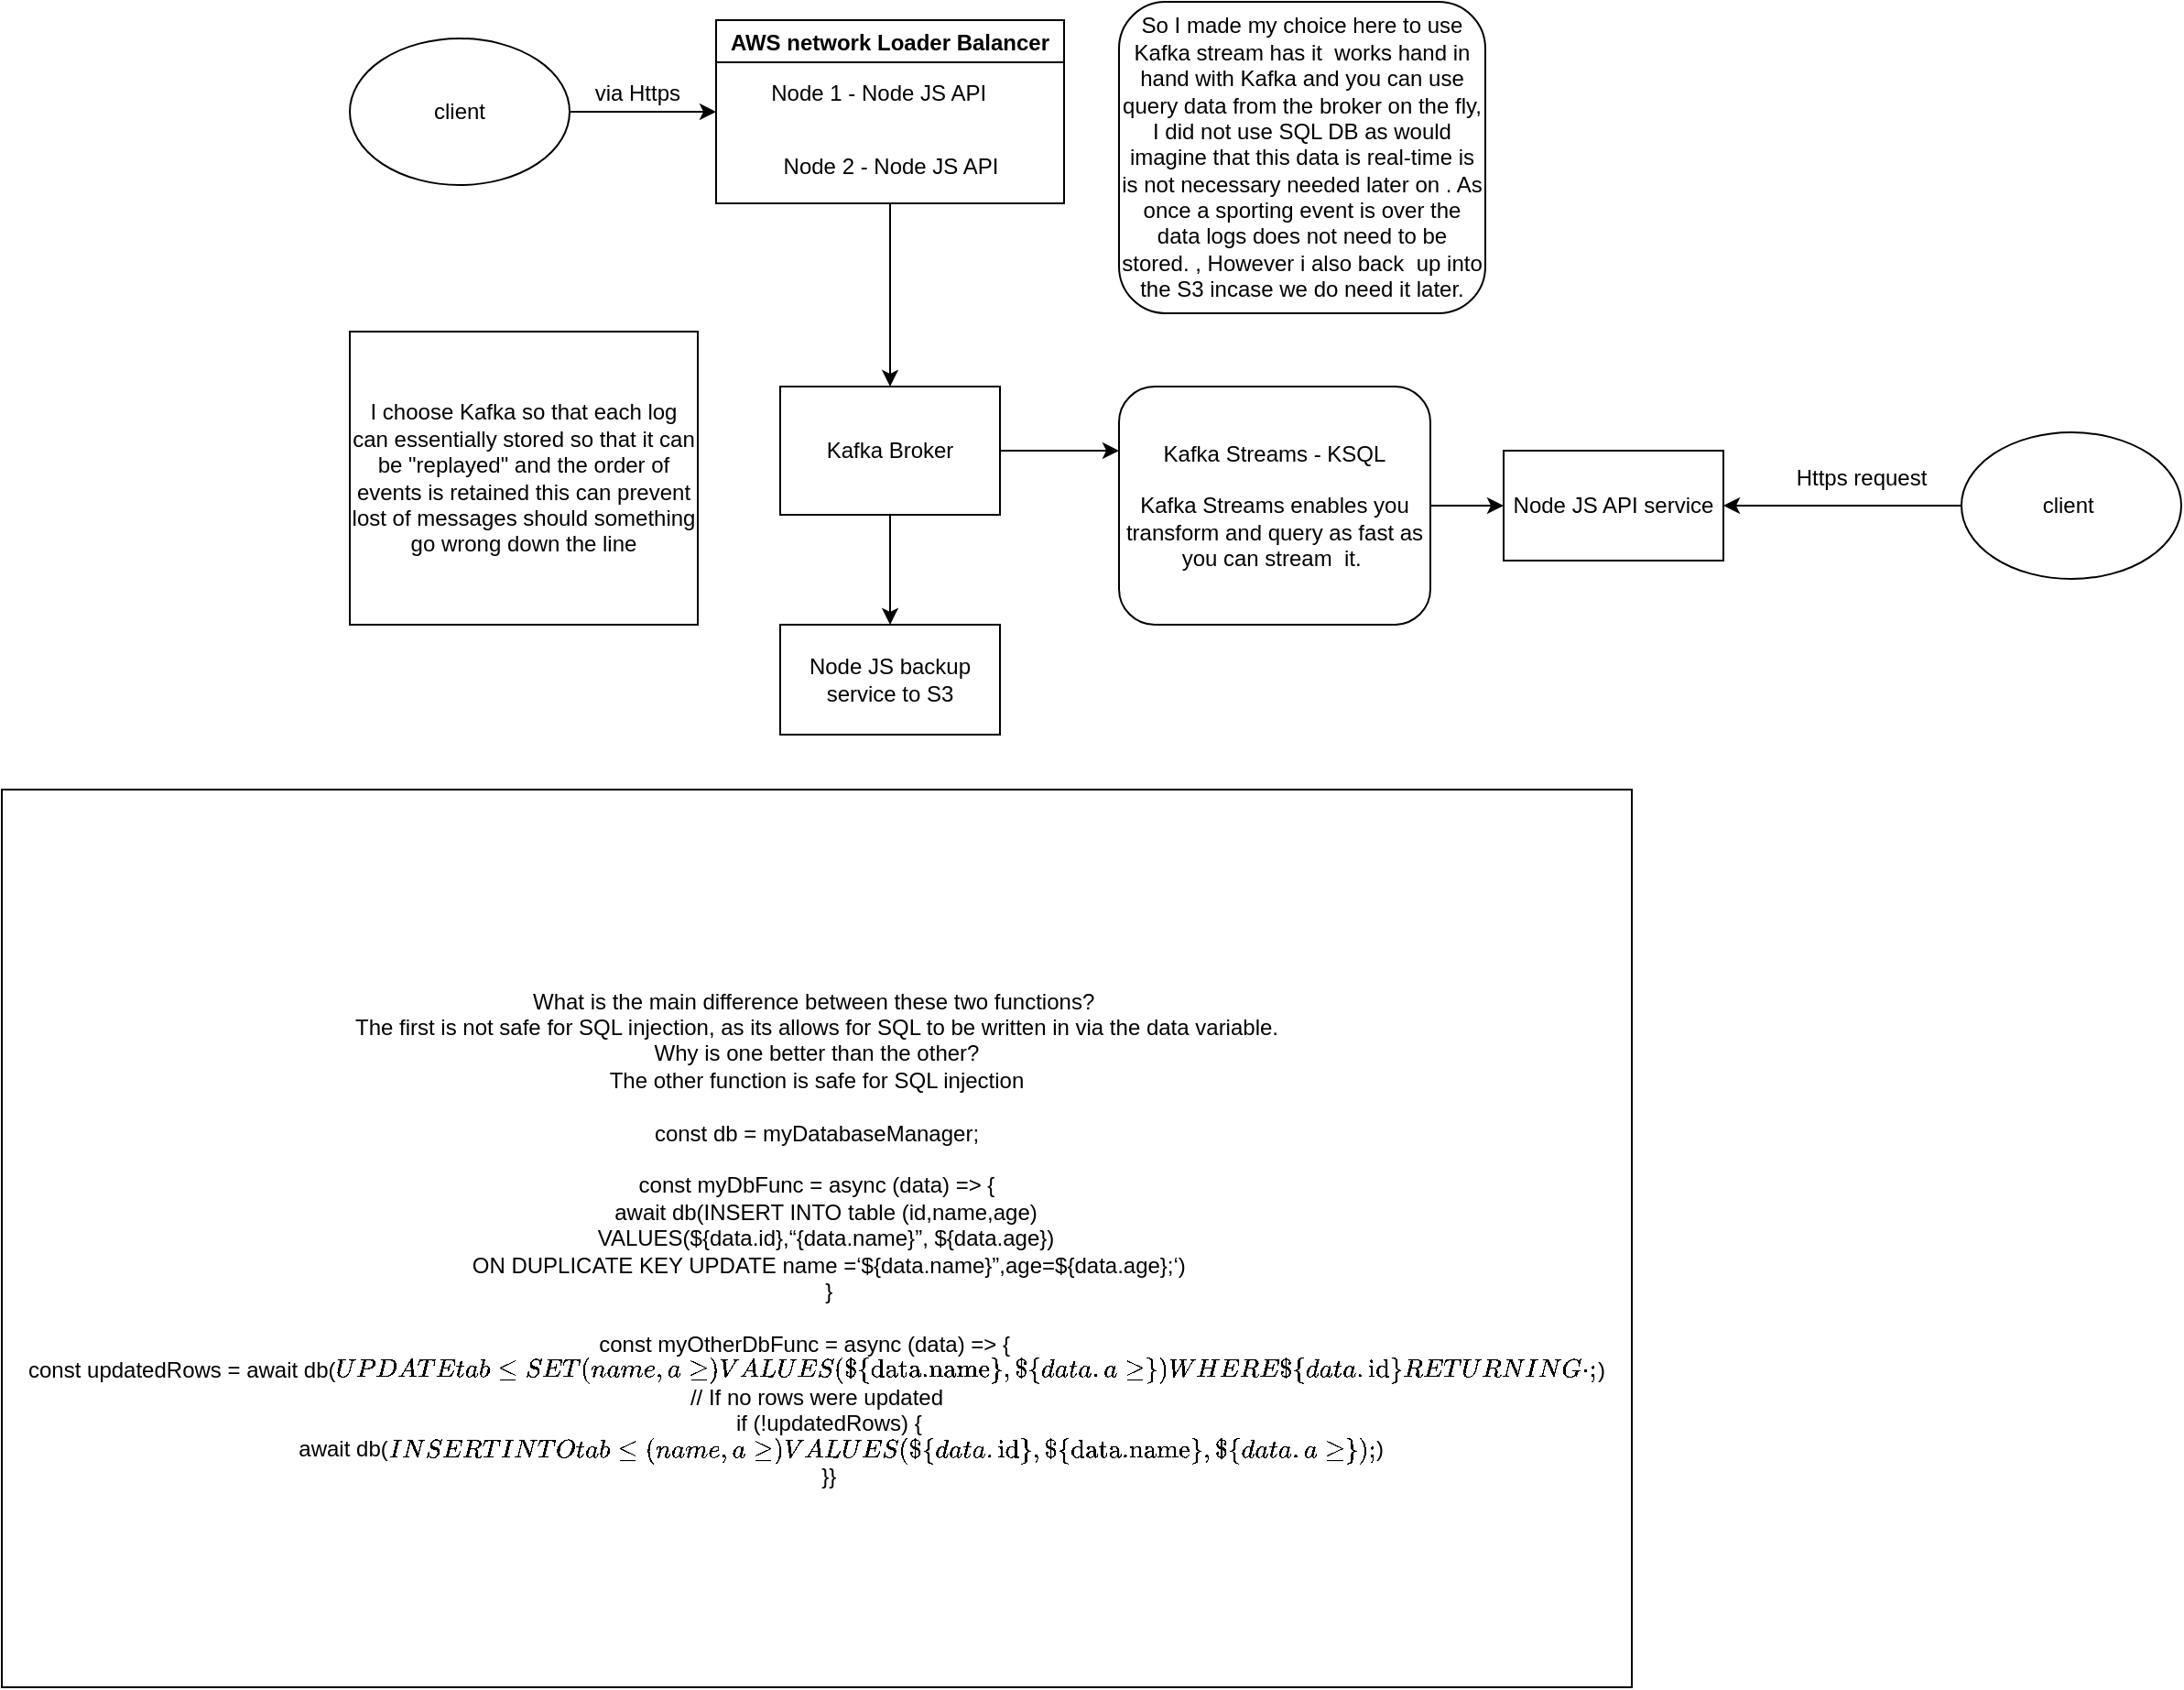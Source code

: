 <mxfile version="13.8.8" type="github">
  <diagram name="Page-1" id="74e2e168-ea6b-b213-b513-2b3c1d86103e">
    <mxGraphModel dx="2522" dy="794" grid="1" gridSize="10" guides="1" tooltips="1" connect="1" arrows="1" fold="1" page="1" pageScale="1" pageWidth="1100" pageHeight="850" background="#ffffff" math="0" shadow="0">
      <root>
        <mxCell id="0" />
        <mxCell id="1" parent="0" />
        <mxCell id="QSz69-KZC1hkT4Da6_BA-25" style="edgeStyle=orthogonalEdgeStyle;rounded=0;orthogonalLoop=1;jettySize=auto;html=1;exitX=0.5;exitY=1;exitDx=0;exitDy=0;entryX=0.5;entryY=0;entryDx=0;entryDy=0;" edge="1" parent="1" source="QSz69-KZC1hkT4Da6_BA-5" target="QSz69-KZC1hkT4Da6_BA-21">
          <mxGeometry relative="1" as="geometry" />
        </mxCell>
        <mxCell id="QSz69-KZC1hkT4Da6_BA-5" value="AWS network Loader Balancer" style="swimlane;" vertex="1" parent="1">
          <mxGeometry x="230" y="130" width="190" height="100" as="geometry" />
        </mxCell>
        <mxCell id="QSz69-KZC1hkT4Da6_BA-6" value="Node 1 - Node JS API&amp;nbsp;&lt;br&gt;" style="text;html=1;align=center;verticalAlign=middle;resizable=0;points=[];autosize=1;" vertex="1" parent="QSz69-KZC1hkT4Da6_BA-5">
          <mxGeometry x="20" y="30" width="140" height="20" as="geometry" />
        </mxCell>
        <mxCell id="QSz69-KZC1hkT4Da6_BA-7" value="Node 2 - Node JS API" style="text;html=1;align=center;verticalAlign=middle;resizable=0;points=[];autosize=1;" vertex="1" parent="QSz69-KZC1hkT4Da6_BA-5">
          <mxGeometry x="30" y="70" width="130" height="20" as="geometry" />
        </mxCell>
        <mxCell id="QSz69-KZC1hkT4Da6_BA-11" style="edgeStyle=orthogonalEdgeStyle;rounded=0;orthogonalLoop=1;jettySize=auto;html=1;entryX=0;entryY=0.5;entryDx=0;entryDy=0;" edge="1" parent="1" source="QSz69-KZC1hkT4Da6_BA-9" target="QSz69-KZC1hkT4Da6_BA-5">
          <mxGeometry relative="1" as="geometry">
            <Array as="points">
              <mxPoint x="180" y="180" />
              <mxPoint x="180" y="180" />
            </Array>
          </mxGeometry>
        </mxCell>
        <mxCell id="QSz69-KZC1hkT4Da6_BA-9" value="client" style="ellipse;whiteSpace=wrap;html=1;" vertex="1" parent="1">
          <mxGeometry x="30" y="140" width="120" height="80" as="geometry" />
        </mxCell>
        <mxCell id="QSz69-KZC1hkT4Da6_BA-17" value="&amp;nbsp;via Https" style="text;html=1;align=center;verticalAlign=middle;resizable=0;points=[];autosize=1;" vertex="1" parent="1">
          <mxGeometry x="150" y="160" width="70" height="20" as="geometry" />
        </mxCell>
        <mxCell id="QSz69-KZC1hkT4Da6_BA-32" style="edgeStyle=orthogonalEdgeStyle;rounded=0;orthogonalLoop=1;jettySize=auto;html=1;exitX=0.5;exitY=1;exitDx=0;exitDy=0;entryX=0.5;entryY=0;entryDx=0;entryDy=0;" edge="1" parent="1" source="QSz69-KZC1hkT4Da6_BA-21" target="QSz69-KZC1hkT4Da6_BA-30">
          <mxGeometry relative="1" as="geometry" />
        </mxCell>
        <mxCell id="QSz69-KZC1hkT4Da6_BA-21" value="Kafka Broker" style="rounded=0;whiteSpace=wrap;html=1;" vertex="1" parent="1">
          <mxGeometry x="265" y="330" width="120" height="70" as="geometry" />
        </mxCell>
        <mxCell id="QSz69-KZC1hkT4Da6_BA-26" value="" style="endArrow=classic;html=1;exitX=1;exitY=0.5;exitDx=0;exitDy=0;" edge="1" parent="1" source="QSz69-KZC1hkT4Da6_BA-21">
          <mxGeometry width="50" height="50" relative="1" as="geometry">
            <mxPoint x="520" y="330" as="sourcePoint" />
            <mxPoint x="450" y="365" as="targetPoint" />
          </mxGeometry>
        </mxCell>
        <mxCell id="QSz69-KZC1hkT4Da6_BA-27" value="I choose Kafka so that each log can essentially stored so that it can be &quot;replayed&quot; and the order of events is retained this can prevent lost of messages should something go wrong down the line" style="rounded=0;whiteSpace=wrap;html=1;" vertex="1" parent="1">
          <mxGeometry x="30" y="300" width="190" height="160" as="geometry" />
        </mxCell>
        <mxCell id="QSz69-KZC1hkT4Da6_BA-28" value="Kafka Streams - KSQL&lt;br&gt;&lt;br&gt;Kafka Streams enables you transform and query as fast as you can stream&amp;nbsp; it.&amp;nbsp;" style="rounded=1;whiteSpace=wrap;html=1;" vertex="1" parent="1">
          <mxGeometry x="450" y="330" width="170" height="130" as="geometry" />
        </mxCell>
        <mxCell id="QSz69-KZC1hkT4Da6_BA-29" value="Node JS API service" style="rounded=0;whiteSpace=wrap;html=1;" vertex="1" parent="1">
          <mxGeometry x="660" y="365" width="120" height="60" as="geometry" />
        </mxCell>
        <mxCell id="QSz69-KZC1hkT4Da6_BA-30" value="Node JS backup service to S3" style="rounded=0;whiteSpace=wrap;html=1;" vertex="1" parent="1">
          <mxGeometry x="265" y="460" width="120" height="60" as="geometry" />
        </mxCell>
        <mxCell id="QSz69-KZC1hkT4Da6_BA-33" value="" style="endArrow=classic;html=1;exitX=1;exitY=0.5;exitDx=0;exitDy=0;entryX=0;entryY=0.5;entryDx=0;entryDy=0;" edge="1" parent="1" source="QSz69-KZC1hkT4Da6_BA-28" target="QSz69-KZC1hkT4Da6_BA-29">
          <mxGeometry width="50" height="50" relative="1" as="geometry">
            <mxPoint x="520" y="260" as="sourcePoint" />
            <mxPoint x="570" y="210" as="targetPoint" />
          </mxGeometry>
        </mxCell>
        <mxCell id="QSz69-KZC1hkT4Da6_BA-38" style="edgeStyle=orthogonalEdgeStyle;rounded=0;orthogonalLoop=1;jettySize=auto;html=1;exitX=0;exitY=0.5;exitDx=0;exitDy=0;entryX=1;entryY=0.5;entryDx=0;entryDy=0;" edge="1" parent="1" source="QSz69-KZC1hkT4Da6_BA-34" target="QSz69-KZC1hkT4Da6_BA-29">
          <mxGeometry relative="1" as="geometry" />
        </mxCell>
        <mxCell id="QSz69-KZC1hkT4Da6_BA-34" value="client&amp;nbsp;" style="ellipse;whiteSpace=wrap;html=1;" vertex="1" parent="1">
          <mxGeometry x="910" y="355" width="120" height="80" as="geometry" />
        </mxCell>
        <mxCell id="QSz69-KZC1hkT4Da6_BA-36" value="So I made my choice here to use Kafka stream has it&amp;nbsp; works hand in hand with Kafka and you can use query data from the broker on the fly, I did not use SQL DB as would imagine&amp;nbsp;that this data is real-time is is not necessary needed later on . As once a sporting event is over the data logs does not need to be stored. , However i also back&amp;nbsp; up into the S3 incase we do need it later." style="rounded=1;whiteSpace=wrap;html=1;" vertex="1" parent="1">
          <mxGeometry x="450" y="120" width="200" height="170" as="geometry" />
        </mxCell>
        <mxCell id="QSz69-KZC1hkT4Da6_BA-39" value="Https request" style="text;html=1;align=center;verticalAlign=middle;resizable=0;points=[];autosize=1;" vertex="1" parent="1">
          <mxGeometry x="810" y="370" width="90" height="20" as="geometry" />
        </mxCell>
        <mxCell id="QSz69-KZC1hkT4Da6_BA-40" value="&lt;div&gt;What is the main difference between these two functions?&amp;nbsp;&lt;/div&gt;&lt;div&gt;The first is not safe for SQL injection, as its allows for SQL to be written in via the data variable.&lt;/div&gt;&lt;div&gt;Why is one better than the other?&lt;/div&gt;&lt;div&gt;The other function is safe for SQL injection&lt;/div&gt;&lt;div&gt;&lt;br&gt;&lt;/div&gt;&lt;div&gt;const db = myDatabaseManager;&lt;/div&gt;&lt;div&gt;&lt;br&gt;&lt;/div&gt;&lt;div&gt;const myDbFunc = async (data) =&amp;gt; {&lt;/div&gt;&lt;div&gt;&amp;nbsp; &amp;nbsp; await db(INSERT INTO table (id,name,age)&amp;nbsp;&lt;/div&gt;&lt;div&gt;&amp;nbsp; &amp;nbsp; VALUES(${data.id},“{data.name}”, ${data.age})&amp;nbsp;&lt;/div&gt;&lt;div&gt;&amp;nbsp; &amp;nbsp; ON DUPLICATE KEY UPDATE name =‘${data.name}”,age=${data.age};‘)&lt;/div&gt;&lt;div&gt;&amp;nbsp; &amp;nbsp; }&lt;/div&gt;&lt;div&gt;&amp;nbsp; &amp;nbsp;&amp;nbsp;&lt;/div&gt;&lt;div&gt;const myOtherDbFunc = async (data) =&amp;gt; {&amp;nbsp; &amp;nbsp;&amp;nbsp;&lt;/div&gt;&lt;div&gt;&amp;nbsp; &amp;nbsp; const updatedRows = await db(`UPDATE table SET (name, age) VALUES (&quot;${data.name}&quot;,${data.age}) WHERE id = ${data.id} RETURNING *;`)&amp;nbsp; &amp;nbsp;&amp;nbsp;&lt;/div&gt;&lt;div&gt;&amp;nbsp; &amp;nbsp; // If no rows were updated&amp;nbsp; &amp;nbsp;&amp;nbsp;&lt;/div&gt;&lt;div&gt;&amp;nbsp; &amp;nbsp; if (!updatedRows) {&lt;/div&gt;&lt;div&gt;&amp;nbsp; &amp;nbsp; &amp;nbsp; &amp;nbsp; await db(`INSERT INTO table (id, name, age) VALUES(${data.id},&quot;${data.name}&quot;, ${data.age});`)&lt;/div&gt;&lt;div&gt;&amp;nbsp; &amp;nbsp; }}&lt;/div&gt;" style="rounded=0;whiteSpace=wrap;html=1;" vertex="1" parent="1">
          <mxGeometry x="-160" y="550" width="890" height="490" as="geometry" />
        </mxCell>
      </root>
    </mxGraphModel>
  </diagram>
</mxfile>
